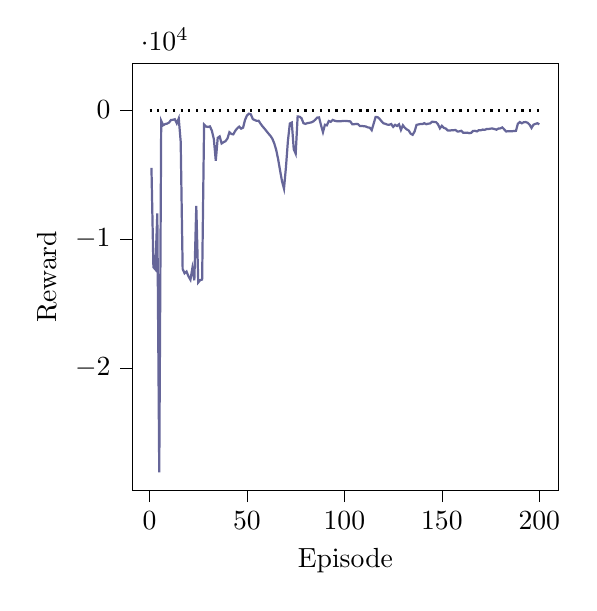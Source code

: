% This file was created by tikzplotlib v0.9.1.
\begin{tikzpicture}

\definecolor{color0}{rgb}{0.122,0.467,0.706}

\begin{axis}[
compat=newest,
tick align=outside,
tick pos=left,
x grid style={white!69.02!black},
xmin=-8.95, xmax=209.95,
xtick style={color=black},
y grid style={white!69.02!black},
ymin=-29491.97, ymax=3596.069,
ytick style={color=black},
scaled y ticks=true,
scaled y ticks=base 10:-4,
width=7cm,
height=7cm,
xlabel=Episode,
ylabel=Reward
]

\addplot[thick, black, dotted, domain=0:200] {-38.24};

\addplot [thick, blue!20!gray]
table {%
1 -4495.711
2 -12193.833
3 -12371.595
4 -8026.32
5 -28101.537
6 -848.56
7 -1190.076
8 -1101.606
9 -1062.699
10 -985.467
11 -784.569
12 -766.88
13 -723.295
14 -1040.787
15 -663.412
16 -2460.952
17 -12340.653
18 -12669.554
19 -12535.595
20 -12908.197
21 -13170.282
22 -12257.124
23 -13216.351
24 -7453.625
25 -13382.369
26 -13200.318
27 -13155.444
28 -1130.06
29 -1288.751
30 -1319.221
31 -1278.294
32 -1614.686
33 -2257.718
34 -3938.626
35 -2166.728
36 -2056.792
37 -2602.835
38 -2499.655
39 -2423.248
40 -2216.045
41 -1730.443
42 -1867.159
43 -1893.138
44 -1619.583
45 -1432.149
46 -1297.307
47 -1451.404
48 -1378.437
49 -780.722
50 -431.611
51 -292.896
52 -343.62
53 -711.2
54 -785.98
55 -850.323
56 -847.41
57 -1075.842
58 -1278.646
59 -1453.389
60 -1638.83
61 -1831.382
62 -2003.336
63 -2225.829
64 -2593.01
65 -3101.616
66 -3829.294
67 -4703.614
68 -5547.771
69 -6107.944
70 -4452.746
71 -2420.477
72 -1056.824
73 -978.147
74 -3046.099
75 -3394.62
76 -507.289
77 -525.305
78 -647.724
79 -1033.231
80 -1082.366
81 -1024.795
82 -998.464
83 -965.579
84 -898.454
85 -765.345
86 -599.363
87 -580.469
88 -1186.757
89 -1724.764
90 -1150.666
91 -1195.353
92 -859.525
93 -925.94
94 -773.816
95 -839.869
96 -873.816
97 -872.677
98 -884.537
99 -859.954
100 -848.958
101 -859.037
102 -872.805
103 -888.348
104 -1104.559
105 -1107.681
106 -1082.0
107 -1103.47
108 -1252.771
109 -1251.108
110 -1262.491
111 -1286.912
112 -1355.076
113 -1377.714
114 -1570.738
115 -1070.253
116 -547.895
117 -561.595
118 -682.2
119 -874.03
120 -1036.277
121 -1076.12
122 -1141.381
123 -1146.876
124 -1094.183
125 -1312.567
126 -1156.254
127 -1244.511
128 -1115.754
129 -1552.339
130 -1190.591
131 -1386.152
132 -1514.406
133 -1597.356
134 -1845.831
135 -1929.664
136 -1679.019
137 -1162.005
138 -1124.307
139 -1092.252
140 -1099.154
141 -1028.745
142 -1108.204
143 -1069.108
144 -1047.473
145 -912.628
146 -937.648
147 -948.787
148 -1108.284
149 -1428.615
150 -1232.284
151 -1392.744
152 -1446.463
153 -1589.697
154 -1599.39
155 -1577.667
156 -1573.226
157 -1555.112
158 -1677.061
159 -1662.12
160 -1618.516
161 -1771.407
162 -1772.319
163 -1760.475
164 -1804.357
165 -1781.809
166 -1629.305
167 -1622.843
168 -1664.844
169 -1568.855
170 -1580.834
171 -1524.03
172 -1546.996
173 -1477.455
174 -1481.742
175 -1450.398
176 -1445.901
177 -1485.66
178 -1533.224
179 -1447.314
180 -1432.404
181 -1357.344
182 -1513.281
183 -1671.773
184 -1653.182
185 -1646.77
186 -1653.583
187 -1631.742
188 -1625.78
189 -1068.76
190 -942.961
191 -1035.164
192 -955.542
193 -940.231
194 -997.878
195 -1143.395
196 -1399.817
197 -1143.126
198 -1083.625
199 -1033.12
200 -1117.794
};
\end{axis}

\end{tikzpicture}
